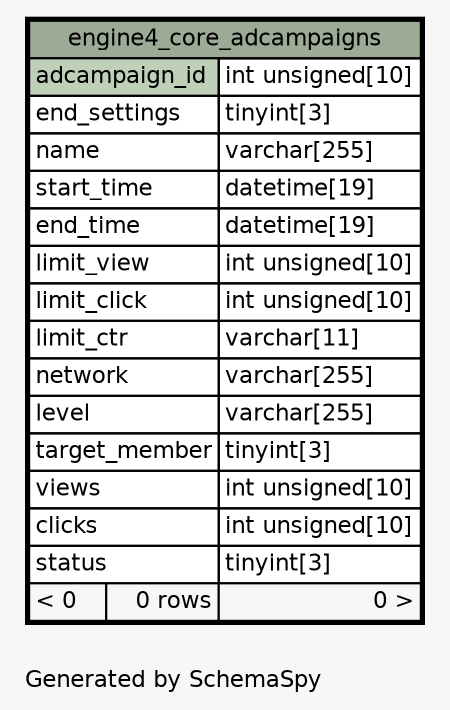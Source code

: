// dot 2.38.0 on Windows 10 10.0
// SchemaSpy rev 590
digraph "oneDegreeRelationshipsDiagram" {
  graph [
    rankdir="RL"
    bgcolor="#f7f7f7"
    label="\nGenerated by SchemaSpy"
    labeljust="l"
    nodesep="0.18"
    ranksep="0.46"
    fontname="Helvetica"
    fontsize="11"
  ];
  node [
    fontname="Helvetica"
    fontsize="11"
    shape="plaintext"
  ];
  edge [
    arrowsize="0.8"
  ];
  "engine4_core_adcampaigns" [
    label=<
    <TABLE BORDER="2" CELLBORDER="1" CELLSPACING="0" BGCOLOR="#ffffff">
      <TR><TD COLSPAN="3" BGCOLOR="#9bab96" ALIGN="CENTER">engine4_core_adcampaigns</TD></TR>
      <TR><TD PORT="adcampaign_id" COLSPAN="2" BGCOLOR="#bed1b8" ALIGN="LEFT">adcampaign_id</TD><TD PORT="adcampaign_id.type" ALIGN="LEFT">int unsigned[10]</TD></TR>
      <TR><TD PORT="end_settings" COLSPAN="2" ALIGN="LEFT">end_settings</TD><TD PORT="end_settings.type" ALIGN="LEFT">tinyint[3]</TD></TR>
      <TR><TD PORT="name" COLSPAN="2" ALIGN="LEFT">name</TD><TD PORT="name.type" ALIGN="LEFT">varchar[255]</TD></TR>
      <TR><TD PORT="start_time" COLSPAN="2" ALIGN="LEFT">start_time</TD><TD PORT="start_time.type" ALIGN="LEFT">datetime[19]</TD></TR>
      <TR><TD PORT="end_time" COLSPAN="2" ALIGN="LEFT">end_time</TD><TD PORT="end_time.type" ALIGN="LEFT">datetime[19]</TD></TR>
      <TR><TD PORT="limit_view" COLSPAN="2" ALIGN="LEFT">limit_view</TD><TD PORT="limit_view.type" ALIGN="LEFT">int unsigned[10]</TD></TR>
      <TR><TD PORT="limit_click" COLSPAN="2" ALIGN="LEFT">limit_click</TD><TD PORT="limit_click.type" ALIGN="LEFT">int unsigned[10]</TD></TR>
      <TR><TD PORT="limit_ctr" COLSPAN="2" ALIGN="LEFT">limit_ctr</TD><TD PORT="limit_ctr.type" ALIGN="LEFT">varchar[11]</TD></TR>
      <TR><TD PORT="network" COLSPAN="2" ALIGN="LEFT">network</TD><TD PORT="network.type" ALIGN="LEFT">varchar[255]</TD></TR>
      <TR><TD PORT="level" COLSPAN="2" ALIGN="LEFT">level</TD><TD PORT="level.type" ALIGN="LEFT">varchar[255]</TD></TR>
      <TR><TD PORT="target_member" COLSPAN="2" ALIGN="LEFT">target_member</TD><TD PORT="target_member.type" ALIGN="LEFT">tinyint[3]</TD></TR>
      <TR><TD PORT="views" COLSPAN="2" ALIGN="LEFT">views</TD><TD PORT="views.type" ALIGN="LEFT">int unsigned[10]</TD></TR>
      <TR><TD PORT="clicks" COLSPAN="2" ALIGN="LEFT">clicks</TD><TD PORT="clicks.type" ALIGN="LEFT">int unsigned[10]</TD></TR>
      <TR><TD PORT="status" COLSPAN="2" ALIGN="LEFT">status</TD><TD PORT="status.type" ALIGN="LEFT">tinyint[3]</TD></TR>
      <TR><TD ALIGN="LEFT" BGCOLOR="#f7f7f7">&lt; 0</TD><TD ALIGN="RIGHT" BGCOLOR="#f7f7f7">0 rows</TD><TD ALIGN="RIGHT" BGCOLOR="#f7f7f7">0 &gt;</TD></TR>
    </TABLE>>
    URL="engine4_core_adcampaigns.html"
    tooltip="engine4_core_adcampaigns"
  ];
}
